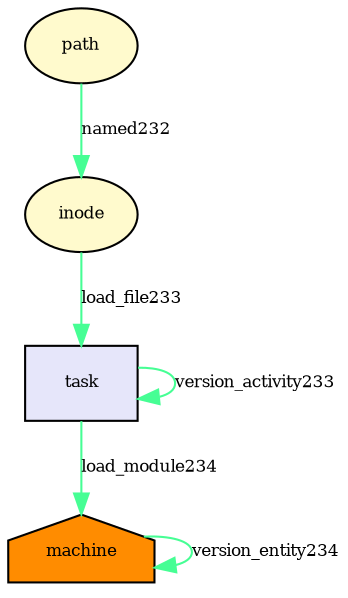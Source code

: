 digraph RGL__DirectedAdjacencyGraph {path[fontsize = 8,label = "path",shape = ellipse, fillcolor="#fffacd", style = filled]

inode[fontsize = 8,label = "inode",shape = ellipse, fillcolor="#fffacd", style = filled]

path -> inode[fontsize = 8,label = "named232", color="#46fe94"]

task[fontsize = 8,label = "task",shape = rectangle, fillcolor="#e6e6fa", style = filled]

task -> task[fontsize = 8,label = "version_activity233", color="#46fe94"]

inode -> task[fontsize = 8,label = "load_file233", color="#46fe94"]

machine[fontsize = 8,label = "machine",shape = house, fillcolor="#ff8c00", style = filled]

machine -> machine[fontsize = 8,label = "version_entity234", color="#46fe94"]

task -> machine[fontsize = 8,label = "load_module234", color="#46fe94"]

}